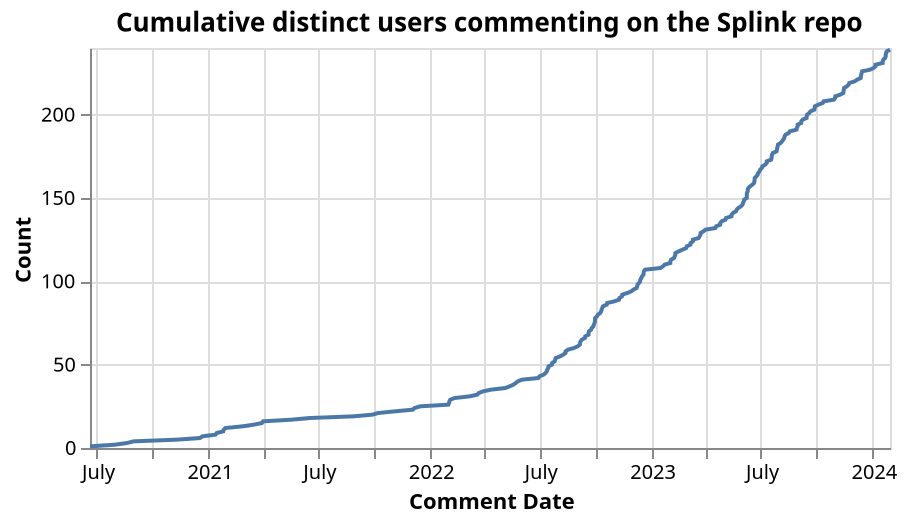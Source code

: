 {"config": {"view": {"continuousWidth": 400, "continuousHeight": 300}}, "data": {"name": "data-00f063603a7bb0ee894f0d940c3468e4"}, "mark": "line", "encoding": {"x": {"axis": {"title": "Comment Date"}, "field": "interaction_createdAt", "type": "temporal"}, "y": {"axis": {"title": "Count"}, "field": "cumulative_count", "type": "quantitative"}}, "height": 200, "title": "Cumulative distinct users commenting on the Splink repo", "transform": [{"window": [{"op": "count", "as": "cumulative_count"}], "sort": [{"field": "interaction_createdAt"}]}], "$schema": "https://vega.github.io/schema/vega-lite/v4.17.0.json", "datasets": {"data-00f063603a7bb0ee894f0d940c3468e4": [{"comment_author": "DevanandamS2013", "interaction_createdAt": "2020-12-17T20:48:59+00:00", "interaction_type": "discussions"}, {"comment_author": "KHumphre1", "interaction_createdAt": "2023-08-02T08:04:23+00:00", "interaction_type": "discussions"}, {"comment_author": "Mehul903", "interaction_createdAt": "2023-03-06T21:21:27+00:00", "interaction_type": "discussions"}, {"comment_author": "OlivierBinette", "interaction_createdAt": "2023-02-01T16:11:54+00:00", "interaction_type": "issues"}, {"comment_author": "TommyBerry", "interaction_createdAt": "2022-06-30T15:29:57+00:00", "interaction_type": "pullRequests"}, {"comment_author": "antongiac", "interaction_createdAt": "2023-09-05T10:50:08+00:00", "interaction_type": "issues"}, {"comment_author": "ashczq", "interaction_createdAt": "2022-12-09T06:58:44+00:00", "interaction_type": "issues"}, {"comment_author": "austinweisgrau", "interaction_createdAt": "2023-04-24T20:46:04+00:00", "interaction_type": "discussions"}, {"comment_author": "checkbook-org", "interaction_createdAt": "2023-01-22T23:28:25+00:00", "interaction_type": "issues"}, {"comment_author": "davidschrooten", "interaction_createdAt": "2023-03-21T19:31:14+00:00", "interaction_type": "pullRequests"}, {"comment_author": "gbala76", "interaction_createdAt": "2022-11-29T04:53:03+00:00", "interaction_type": "discussions"}, {"comment_author": "javidsch", "interaction_createdAt": "2021-01-25T04:35:11+00:00", "interaction_type": "issues"}, {"comment_author": "jfevrier10", "interaction_createdAt": "2023-07-26T19:05:10+00:00", "interaction_type": "discussions"}, {"comment_author": "jkginfinite", "interaction_createdAt": "2023-05-15T18:39:10+00:00", "interaction_type": "discussions"}, {"comment_author": "pkky22", "interaction_createdAt": "2023-05-21T21:20:31+00:00", "interaction_type": "discussions"}, {"comment_author": "pranavbhatnagar11", "interaction_createdAt": "2022-10-05T01:42:29+00:00", "interaction_type": "discussions"}, {"comment_author": "richard-a-lott", "interaction_createdAt": "2023-06-20T13:32:01+00:00", "interaction_type": "discussions"}, {"comment_author": "yedhu-artefact", "interaction_createdAt": "2022-03-29T20:27:16+00:00", "interaction_type": "discussions"}, {"comment_author": "1tuanh1", "interaction_createdAt": "2023-08-17T13:49:27+00:00", "interaction_type": "discussions"}, {"comment_author": "AnasAlzahrani", "interaction_createdAt": "2020-12-21T17:01:38+00:00", "interaction_type": "discussions"}, {"comment_author": "HongKSU", "interaction_createdAt": "2024-01-23T04:18:32+00:00", "interaction_type": "discussions"}, {"comment_author": "JakeJares", "interaction_createdAt": "2022-03-20T00:15:32+00:00", "interaction_type": "issues"}, {"comment_author": "KuldipN", "interaction_createdAt": "2022-10-10T11:12:34+00:00", "interaction_type": "issues"}, {"comment_author": "WillHoylesONS", "interaction_createdAt": "2024-01-02T15:21:55+00:00", "interaction_type": "issues"}, {"comment_author": "aflaxman", "interaction_createdAt": "2023-02-09T16:02:04+00:00", "interaction_type": "issues"}, {"comment_author": "alexdaustin", "interaction_createdAt": "2022-09-01T19:45:02+00:00", "interaction_type": "discussions"}, {"comment_author": "billster45", "interaction_createdAt": "2020-06-19T11:44:02+00:00", "interaction_type": "issues"}, {"comment_author": "espenfl", "interaction_createdAt": "2023-06-28T13:35:16+00:00", "interaction_type": "issues"}, {"comment_author": "ianiredan", "interaction_createdAt": "2023-06-20T17:10:19+00:00", "interaction_type": "discussions"}, {"comment_author": "konsbn", "interaction_createdAt": "2023-06-07T15:25:26+00:00", "interaction_type": "issues"}, {"comment_author": "mshearer0", "interaction_createdAt": "2022-11-13T16:13:15+00:00", "interaction_type": "discussions"}, {"comment_author": "msiemion", "interaction_createdAt": "2023-04-24T17:29:55+00:00", "interaction_type": "discussions"}, {"comment_author": "samtazzyman", "interaction_createdAt": "2020-07-30T16:38:06+00:00", "interaction_type": "issues"}, {"comment_author": "shy00n", "interaction_createdAt": "2021-03-29T23:44:08+00:00", "interaction_type": "issues"}, {"comment_author": "DGillamQ", "interaction_createdAt": "2022-06-01T22:01:04+00:00", "interaction_type": "discussions"}, {"comment_author": "Stongtong", "interaction_createdAt": "2022-10-13T09:18:05+00:00", "interaction_type": "issues"}, {"comment_author": "alicja-januszkiewicz", "interaction_createdAt": "2022-02-10T23:23:34+00:00", "interaction_type": "issues"}, {"comment_author": "anilkgudla", "interaction_createdAt": "2023-09-14T07:12:59+00:00", "interaction_type": "discussions"}, {"comment_author": "arobertsonithree", "interaction_createdAt": "2023-09-18T14:28:49+00:00", "interaction_type": "discussions"}, {"comment_author": "beedrumms", "interaction_createdAt": "2023-07-28T22:55:38+00:00", "interaction_type": "issues"}, {"comment_author": "cinnq346", "interaction_createdAt": "2023-12-14T17:17:57+00:00", "interaction_type": "issues"}, {"comment_author": "lenroc14", "interaction_createdAt": "2022-07-13T13:50:22+00:00", "interaction_type": "discussions"}, {"comment_author": "mickey-liu", "interaction_createdAt": "2023-06-16T18:14:46+00:00", "interaction_type": "issues"}, {"comment_author": "sluhn-harrisr", "interaction_createdAt": "2023-10-31T14:41:20+00:00", "interaction_type": "issues"}, {"comment_author": "tobymao", "interaction_createdAt": "2022-03-07T17:58:18+00:00", "interaction_type": "issues"}, {"comment_author": "wpfl-dbt", "interaction_createdAt": "2023-07-03T08:31:51+00:00", "interaction_type": "discussions"}, {"comment_author": "JonathanLaidler", "interaction_createdAt": "2022-12-19T11:25:45+00:00", "interaction_type": "pullRequests"}, {"comment_author": "Rebecasarai", "interaction_createdAt": "2021-11-04T10:12:33+00:00", "interaction_type": "issues"}, {"comment_author": "chloepugh", "interaction_createdAt": "2022-08-26T14:55:16+00:00", "interaction_type": "issues"}, {"comment_author": "drewshuping", "interaction_createdAt": "2022-09-30T14:51:54+00:00", "interaction_type": "issues"}, {"comment_author": "gidelpanta", "interaction_createdAt": "2024-01-17T17:14:56+00:00", "interaction_type": "discussions"}, {"comment_author": "kodeplex", "interaction_createdAt": "2023-05-28T22:22:44+00:00", "interaction_type": "discussions"}, {"comment_author": "krismanaya", "interaction_createdAt": "2021-01-12T08:04:19+00:00", "interaction_type": "issues"}, {"comment_author": "mspencer92", "interaction_createdAt": "2021-10-07T15:17:48+00:00", "interaction_type": "discussions"}, {"comment_author": "reygvasquez", "interaction_createdAt": "2022-12-19T05:22:37+00:00", "interaction_type": "discussions"}, {"comment_author": "sama-ds", "interaction_createdAt": "2023-06-01T09:11:14+00:00", "interaction_type": "pullRequests"}, {"comment_author": "skwskwskwskw", "interaction_createdAt": "2022-09-14T05:19:54+00:00", "interaction_type": "issues"}, {"comment_author": "spencertollefson", "interaction_createdAt": "2021-01-25T21:53:02+00:00", "interaction_type": "issues"}, {"comment_author": "sthamodh", "interaction_createdAt": "2024-01-17T16:46:23+00:00", "interaction_type": "discussions"}, {"comment_author": "MirandaLochner", "interaction_createdAt": "2022-07-15T14:34:46+00:00", "interaction_type": "discussions"}, {"comment_author": "RIdev-o9", "interaction_createdAt": "2022-10-12T06:09:20+00:00", "interaction_type": "discussions"}, {"comment_author": "RachelS-ONS", "interaction_createdAt": "2022-11-22T11:34:32+00:00", "interaction_type": "pullRequests"}, {"comment_author": "abhishek-ksolve", "interaction_createdAt": "2022-11-14T07:05:24+00:00", "interaction_type": "discussions"}, {"comment_author": "ali-beatty", "interaction_createdAt": "2023-12-12T18:11:09+00:00", "interaction_type": "discussions"}, {"comment_author": "cmstokoe", "interaction_createdAt": "2022-05-18T18:04:27+00:00", "interaction_type": "pullRequests"}, {"comment_author": "cswaney", "interaction_createdAt": "2023-09-07T17:31:02+00:00", "interaction_type": "issues"}, {"comment_author": "lmores", "interaction_createdAt": "2022-09-30T06:13:50+00:00", "interaction_type": "discussions"}, {"comment_author": "mbaak", "interaction_createdAt": "2023-10-10T20:59:21+00:00", "interaction_type": "discussions"}, {"comment_author": "mcm113", "interaction_createdAt": "2023-08-29T01:09:32+00:00", "interaction_type": "issues"}, {"comment_author": "yliu2018", "interaction_createdAt": "2021-02-25T20:12:51+00:00", "interaction_type": "issues"}, {"comment_author": "yukuansong", "interaction_createdAt": "2021-01-28T22:27:57+00:00", "interaction_type": "issues"}, {"comment_author": "zerodarkzone", "interaction_createdAt": "2023-03-23T12:16:23+00:00", "interaction_type": "issues"}, {"comment_author": "93Akkord", "interaction_createdAt": "2023-06-29T17:10:52+00:00", "interaction_type": "discussions"}, {"comment_author": "Freewilly3d", "interaction_createdAt": "2021-01-14T13:32:13+00:00", "interaction_type": "issues"}, {"comment_author": "JLMarin64", "interaction_createdAt": "2021-03-31T19:56:18+00:00", "interaction_type": "discussions"}, {"comment_author": "James-Osmond", "interaction_createdAt": "2022-09-27T16:19:28+00:00", "interaction_type": "pullRequests"}, {"comment_author": "Kri-Sha", "interaction_createdAt": "2022-05-26T01:08:03+00:00", "interaction_type": "issues"}, {"comment_author": "Mac-delValle", "interaction_createdAt": "2023-07-20T14:12:14+00:00", "interaction_type": "discussions"}, {"comment_author": "RRajdev", "interaction_createdAt": "2023-02-01T11:57:16+00:00", "interaction_type": "discussions"}, {"comment_author": "Sandy4321", "interaction_createdAt": "2022-12-11T22:50:20+00:00", "interaction_type": "issues"}, {"comment_author": "eden-chan", "interaction_createdAt": "2024-01-22T18:23:03+00:00", "interaction_type": "discussions"}, {"comment_author": "eric6204", "interaction_createdAt": "2024-01-05T20:08:50+00:00", "interaction_type": "discussions"}, {"comment_author": "henryf3", "interaction_createdAt": "2023-03-10T19:50:55+00:00", "interaction_type": "issues"}, {"comment_author": "jdesai-care", "interaction_createdAt": "2023-12-13T23:52:42+00:00", "interaction_type": "issues"}, {"comment_author": "kotoroshinoto", "interaction_createdAt": "2022-07-15T03:57:53+00:00", "interaction_type": "issues"}, {"comment_author": "leewilson-kmd", "interaction_createdAt": "2022-10-11T02:44:22+00:00", "interaction_type": "issues"}, {"comment_author": "mahakti", "interaction_createdAt": "2023-06-13T04:25:20+00:00", "interaction_type": "discussions"}, {"comment_author": "maruthiservian", "interaction_createdAt": "2023-11-15T01:02:48+00:00", "interaction_type": "discussions"}, {"comment_author": "mastratton3", "interaction_createdAt": "2023-05-13T14:34:00+00:00", "interaction_type": "pullRequests"}, {"comment_author": "medwar99", "interaction_createdAt": "2023-11-08T12:37:31+00:00", "interaction_type": "issues"}, {"comment_author": "thejoemar", "interaction_createdAt": "2021-12-15T23:24:57+00:00", "interaction_type": "discussions"}, {"comment_author": "w2o-hbrashear", "interaction_createdAt": "2024-01-22T18:51:54+00:00", "interaction_type": "issues"}, {"comment_author": "wilko77", "interaction_createdAt": "2023-03-23T06:53:41+00:00", "interaction_type": "issues"}, {"comment_author": "BCavani", "interaction_createdAt": "2023-06-19T14:27:43+00:00", "interaction_type": "discussions"}, {"comment_author": "DeanBek", "interaction_createdAt": "2023-04-27T01:58:31+00:00", "interaction_type": "discussions"}, {"comment_author": "MarianaBazely", "interaction_createdAt": "2022-07-21T08:57:52+00:00", "interaction_type": "issues"}, {"comment_author": "TinoSM", "interaction_createdAt": "2023-12-02T12:26:18+00:00", "interaction_type": "issues"}, {"comment_author": "aalexandersson", "interaction_createdAt": "2022-12-19T20:51:20+00:00", "interaction_type": "discussions"}, {"comment_author": "ajdinameris", "interaction_createdAt": "2022-09-19T15:26:29+00:00", "interaction_type": "discussions"}, {"comment_author": "alanakilleen", "interaction_createdAt": "2023-11-14T15:27:46+00:00", "interaction_type": "issues"}, {"comment_author": "andrewbovey", "interaction_createdAt": "2022-12-15T17:51:13+00:00", "interaction_type": "issues"}, {"comment_author": "ericmanning", "interaction_createdAt": "2021-12-03T23:19:21+00:00", "interaction_type": "issues"}, {"comment_author": "funkysandman", "interaction_createdAt": "2022-12-16T21:08:33+00:00", "interaction_type": "issues"}, {"comment_author": "geobetts", "interaction_createdAt": "2021-03-16T15:53:29+00:00", "interaction_type": "issues"}, {"comment_author": "hanslemm", "interaction_createdAt": "2023-04-16T18:35:44+00:00", "interaction_type": "pullRequests"}, {"comment_author": "hoffmanndam", "interaction_createdAt": "2023-06-23T06:45:54+00:00", "interaction_type": "issues"}, {"comment_author": "hrahim-moj", "interaction_createdAt": "2023-07-10T09:40:58+00:00", "interaction_type": "issues"}, {"comment_author": "illeamb", "interaction_createdAt": "2022-10-20T09:13:10+00:00", "interaction_type": "discussions"}, {"comment_author": "johnmarkpittman", "interaction_createdAt": "2022-12-07T20:42:38+00:00", "interaction_type": "discussions"}, {"comment_author": "katie-lamb", "interaction_createdAt": "2024-01-29T19:14:06+00:00", "interaction_type": "issues"}, {"comment_author": "keesbosch1996", "interaction_createdAt": "2023-05-03T08:34:18+00:00", "interaction_type": "discussions"}, {"comment_author": "krixon", "interaction_createdAt": "2023-12-06T16:31:13+00:00", "interaction_type": "issues"}, {"comment_author": "nyc-de", "interaction_createdAt": "2023-06-07T14:02:59+00:00", "interaction_type": "discussions"}, {"comment_author": "palmaresk8", "interaction_createdAt": "2022-09-06T12:29:16+00:00", "interaction_type": "issues"}, {"comment_author": "py67", "interaction_createdAt": "2023-05-20T16:51:35+00:00", "interaction_type": "discussions"}, {"comment_author": "zmbc", "interaction_createdAt": "2023-07-18T15:39:06+00:00", "interaction_type": "issues"}, {"comment_author": "DanielOX", "interaction_createdAt": "2024-01-21T17:36:30+00:00", "interaction_type": "pullRequests"}, {"comment_author": "JoshuaBWT", "interaction_createdAt": "2022-03-22T16:28:49+00:00", "interaction_type": "issues"}, {"comment_author": "KyleHaynes", "interaction_createdAt": "2023-12-13T07:59:02+00:00", "interaction_type": "issues"}, {"comment_author": "chris-park", "interaction_createdAt": "2022-07-27T14:02:08+00:00", "interaction_type": "issues"}, {"comment_author": "cvandenende", "interaction_createdAt": "2023-02-28T16:32:20+00:00", "interaction_type": "discussions"}, {"comment_author": "dcaseykc", "interaction_createdAt": "2023-12-27T22:48:28+00:00", "interaction_type": "discussions"}, {"comment_author": "hunsicke", "interaction_createdAt": "2023-08-08T11:45:45+00:00", "interaction_type": "discussions"}, {"comment_author": "itsajay1029", "interaction_createdAt": "2023-07-02T09:46:42+00:00", "interaction_type": "issues"}, {"comment_author": "jlb52", "interaction_createdAt": "2023-09-15T07:30:21+00:00", "interaction_type": "discussions"}, {"comment_author": "laurentS", "interaction_createdAt": "2023-08-10T16:19:36+00:00", "interaction_type": "discussions"}, {"comment_author": "nerskin", "interaction_createdAt": "2022-02-02T05:26:49+00:00", "interaction_type": "issues"}, {"comment_author": "pbhj", "interaction_createdAt": "2022-09-05T13:19:52+00:00", "interaction_type": "issues"}, {"comment_author": "philip-hunt-kani", "interaction_createdAt": "2022-07-21T15:16:11+00:00", "interaction_type": "issues"}, {"comment_author": "rajeshpai9", "interaction_createdAt": "2022-07-07T07:09:52+00:00", "interaction_type": "issues"}, {"comment_author": "rapidAmbakar", "interaction_createdAt": "2022-10-03T12:49:29+00:00", "interaction_type": "discussions"}, {"comment_author": "AntiAd-er", "interaction_createdAt": "2023-12-12T13:57:39+00:00", "interaction_type": "discussions"}, {"comment_author": "KalaniStanton", "interaction_createdAt": "2022-08-03T21:32:07+00:00", "interaction_type": "issues"}, {"comment_author": "KlatbahII", "interaction_createdAt": "2023-04-18T02:39:10+00:00", "interaction_type": "discussions"}, {"comment_author": "SRGAnalytics-MD", "interaction_createdAt": "2023-09-27T00:43:13+00:00", "interaction_type": "issues"}, {"comment_author": "aliwicks", "interaction_createdAt": "2022-02-01T12:32:05+00:00", "interaction_type": "issues"}, {"comment_author": "alphonsederus2", "interaction_createdAt": "2021-09-28T01:12:12+00:00", "interaction_type": "discussions"}, {"comment_author": "austinkat94", "interaction_createdAt": "2022-05-22T13:41:18+00:00", "interaction_type": "issues"}, {"comment_author": "gjstockham", "interaction_createdAt": "2023-02-21T14:03:40+00:00", "interaction_type": "issues"}, {"comment_author": "mausch", "interaction_createdAt": "2023-05-04T11:18:25+00:00", "interaction_type": "issues"}, {"comment_author": "mmagoffin-sd", "interaction_createdAt": "2022-09-13T16:23:41+00:00", "interaction_type": "discussions"}, {"comment_author": "mmarinm", "interaction_createdAt": "2022-04-11T17:45:26+00:00", "interaction_type": "issues"}, {"comment_author": "rubensmau", "interaction_createdAt": "2020-11-09T12:15:50+00:00", "interaction_type": "issues"}, {"comment_author": "slobo", "interaction_createdAt": "2021-06-16T18:28:24+00:00", "interaction_type": "pullRequests"}, {"comment_author": "vpascamoj", "interaction_createdAt": "2023-03-06T15:39:27+00:00", "interaction_type": "issues"}, {"comment_author": "zzandi", "interaction_createdAt": "2022-09-28T11:31:58+00:00", "interaction_type": "issues"}, {"comment_author": "boldorider4", "interaction_createdAt": "2024-01-05T22:26:39+00:00", "interaction_type": "discussions"}, {"comment_author": "dpkode", "interaction_createdAt": "2023-06-07T19:50:47+00:00", "interaction_type": "discussions"}, {"comment_author": "ivsanro1", "interaction_createdAt": "2022-05-12T14:26:19+00:00", "interaction_type": "issues"}, {"comment_author": "lucazav", "interaction_createdAt": "2023-06-25T14:46:01+00:00", "interaction_type": "issues"}, {"comment_author": "pranav2902", "interaction_createdAt": "2023-09-27T19:49:04+00:00", "interaction_type": "discussions"}, {"comment_author": "HistoryBeginsAtSumer", "interaction_createdAt": "2023-08-06T16:41:35+00:00", "interaction_type": "discussions"}, {"comment_author": "Mahaktirole", "interaction_createdAt": "2023-08-30T10:09:35+00:00", "interaction_type": "discussions"}, {"comment_author": "Thomas-Hirsch", "interaction_createdAt": "2022-08-12T15:56:13+00:00", "interaction_type": "pullRequests"}, {"comment_author": "aliceoleary0", "interaction_createdAt": "2023-03-31T11:09:10+00:00", "interaction_type": "pullRequests"}, {"comment_author": "jmacak-at-dl", "interaction_createdAt": "2023-07-10T13:04:19+00:00", "interaction_type": "discussions"}, {"comment_author": "kylebutts", "interaction_createdAt": "2022-12-08T20:30:03+00:00", "interaction_type": "issues"}, {"comment_author": "lightningdave", "interaction_createdAt": "2023-02-27T15:56:54+00:00", "interaction_type": "discussions"}, {"comment_author": "matthewfeldman", "interaction_createdAt": "2023-02-08T18:54:33+00:00", "interaction_type": "issues"}, {"comment_author": "monocongo", "interaction_createdAt": "2020-08-30T13:33:01+00:00", "interaction_type": "issues"}, {"comment_author": "msp297", "interaction_createdAt": "2023-10-29T11:02:18+00:00", "interaction_type": "issues"}, {"comment_author": "robocon20x", "interaction_createdAt": "2023-07-27T09:55:22+00:00", "interaction_type": "discussions"}, {"comment_author": "roshnaramesh", "interaction_createdAt": "2023-05-24T15:53:35+00:00", "interaction_type": "discussions"}, {"comment_author": "ymerouani", "interaction_createdAt": "2023-06-02T16:34:20+00:00", "interaction_type": "issues"}, {"comment_author": "BartBaddeley", "interaction_createdAt": "2023-07-18T14:48:53+00:00", "interaction_type": "issues"}, {"comment_author": "Himanshusajwan001", "interaction_createdAt": "2023-08-30T12:11:07+00:00", "interaction_type": "issues"}, {"comment_author": "abalfazl9776", "interaction_createdAt": "2023-06-03T06:17:49+00:00", "interaction_type": "issues"}, {"comment_author": "ardila1108", "interaction_createdAt": "2023-08-15T20:12:49+00:00", "interaction_type": "pullRequests"}, {"comment_author": "ashwardsimpson", "interaction_createdAt": "2023-07-28T13:16:29+00:00", "interaction_type": "discussions"}, {"comment_author": "aymonwuolanne", "interaction_createdAt": "2023-06-26T07:00:51+00:00", "interaction_type": "issues"}, {"comment_author": "beviah", "interaction_createdAt": "2022-09-23T21:46:33+00:00", "interaction_type": "issues"}, {"comment_author": "finalgrrrl", "interaction_createdAt": "2023-11-13T21:35:19+00:00", "interaction_type": "issues"}, {"comment_author": "firmai", "interaction_createdAt": "2022-11-08T22:47:08+00:00", "interaction_type": "issues"}, {"comment_author": "fritze512", "interaction_createdAt": "2022-09-20T07:22:38+00:00", "interaction_type": "discussions"}, {"comment_author": "ian-manaog", "interaction_createdAt": "2022-05-05T07:37:03+00:00", "interaction_type": "issues"}, {"comment_author": "juracyjr", "interaction_createdAt": "2022-07-25T22:06:12+00:00", "interaction_type": "discussions"}, {"comment_author": "markalefebvre", "interaction_createdAt": "2021-08-27T20:42:02+00:00", "interaction_type": "discussions"}, {"comment_author": "matthewf-lyft", "interaction_createdAt": "2023-02-09T22:08:33+00:00", "interaction_type": "discussions"}, {"comment_author": "pawamoy", "interaction_createdAt": "2023-11-19T12:58:36+00:00", "interaction_type": "issues"}, {"comment_author": "prabh-singh123", "interaction_createdAt": "2022-06-28T20:36:50+00:00", "interaction_type": "discussions"}, {"comment_author": "reyvasquez-vh", "interaction_createdAt": "2023-02-02T17:42:56+00:00", "interaction_type": "discussions"}, {"comment_author": "sirox84", "interaction_createdAt": "2023-11-23T14:56:50+00:00", "interaction_type": "discussions"}, {"comment_author": "tanvikes", "interaction_createdAt": "2023-07-19T06:33:14+00:00", "interaction_type": "discussions"}, {"comment_author": "yangg1224", "interaction_createdAt": "2024-01-18T16:04:21+00:00", "interaction_type": "discussions"}, {"comment_author": "ABJ66", "interaction_createdAt": "2023-11-22T14:22:58+00:00", "interaction_type": "discussions"}, {"comment_author": "AJAYRapidops", "interaction_createdAt": "2022-09-30T07:23:30+00:00", "interaction_type": "issues"}, {"comment_author": "GodNooNoo", "interaction_createdAt": "2024-01-24T13:50:21+00:00", "interaction_type": "issues"}, {"comment_author": "IvanVakhatov", "interaction_createdAt": "2022-12-13T16:54:55+00:00", "interaction_type": "discussions"}, {"comment_author": "JustinWinthers", "interaction_createdAt": "2022-12-21T19:59:12+00:00", "interaction_type": "discussions"}, {"comment_author": "Khallil", "interaction_createdAt": "2021-05-18T09:54:59+00:00", "interaction_type": "discussions"}, {"comment_author": "MrStrannix", "interaction_createdAt": "2022-12-02T11:06:22+00:00", "interaction_type": "discussions"}, {"comment_author": "SarloAkrobata", "interaction_createdAt": "2023-10-12T10:48:04+00:00", "interaction_type": "discussions"}, {"comment_author": "Stephaniav1901", "interaction_createdAt": "2023-08-08T19:36:08+00:00", "interaction_type": "discussions"}, {"comment_author": "VaishnaviDhulipalla2902", "interaction_createdAt": "2023-03-20T06:09:50+00:00", "interaction_type": "discussions"}, {"comment_author": "ZhimingMei", "interaction_createdAt": "2023-06-20T02:29:01+00:00", "interaction_type": "issues"}, {"comment_author": "adelinor", "interaction_createdAt": "2023-02-07T13:00:12+00:00", "interaction_type": "discussions"}, {"comment_author": "arunism", "interaction_createdAt": "2023-01-16T09:17:22+00:00", "interaction_type": "issues"}, {"comment_author": "cpnepo", "interaction_createdAt": "2022-09-05T07:18:48+00:00", "interaction_type": "discussions"}, {"comment_author": "dshopin", "interaction_createdAt": "2022-08-12T18:22:39+00:00", "interaction_type": "discussions"}, {"comment_author": "fbilhaut", "interaction_createdAt": "2023-10-03T11:21:21+00:00", "interaction_type": "discussions"}, {"comment_author": "jacksonburke5252", "interaction_createdAt": "2023-09-05T07:33:30+00:00", "interaction_type": "discussions"}, {"comment_author": "mashby1966", "interaction_createdAt": "2023-10-31T09:09:08+00:00", "interaction_type": "discussions"}, {"comment_author": "robertusvincent", "interaction_createdAt": "2023-09-20T18:31:42+00:00", "interaction_type": "issues"}, {"comment_author": "trduc79", "interaction_createdAt": "2023-08-28T13:46:09+00:00", "interaction_type": "discussions"}, {"comment_author": "zaneselvans", "interaction_createdAt": "2022-12-14T00:23:28+00:00", "interaction_type": "issues"}, {"comment_author": "zhyzhkea", "interaction_createdAt": "2023-06-10T03:36:23+00:00", "interaction_type": "discussions"}, {"comment_author": "AdamFinny", "interaction_createdAt": "2022-02-03T15:34:59+00:00", "interaction_type": "issues"}, {"comment_author": "aashhishh", "interaction_createdAt": "2022-09-08T13:39:59+00:00", "interaction_type": "discussions"}, {"comment_author": "abhi12bh", "interaction_createdAt": "2023-09-27T15:58:48+00:00", "interaction_type": "discussions"}, {"comment_author": "afua-moj", "interaction_createdAt": "2023-02-15T10:40:57+00:00", "interaction_type": "issues"}, {"comment_author": "akraemer007", "interaction_createdAt": "2022-10-19T15:27:59+00:00", "interaction_type": "discussions"}, {"comment_author": "alexwoolford", "interaction_createdAt": "2023-03-28T03:35:18+00:00", "interaction_type": "discussions"}, {"comment_author": "arnaudsj", "interaction_createdAt": "2023-07-07T22:22:26+00:00", "interaction_type": "issues"}, {"comment_author": "drorspei", "interaction_createdAt": "2022-01-31T08:46:23+00:00", "interaction_type": "issues"}, {"comment_author": "lucasmalherbe", "interaction_createdAt": "2021-12-06T14:43:00+00:00", "interaction_type": "issues"}, {"comment_author": "msiemionCalistapw", "interaction_createdAt": "2022-08-08T17:50:12+00:00", "interaction_type": "discussions"}, {"comment_author": "rlshuhart", "interaction_createdAt": "2022-09-29T12:44:39+00:00", "interaction_type": "discussions"}, {"comment_author": "NathanHGayle", "interaction_createdAt": "2023-05-13T07:52:31+00:00", "interaction_type": "discussions"}, {"comment_author": "NickCrews", "interaction_createdAt": "2022-09-24T20:25:13+00:00", "interaction_type": "issues"}, {"comment_author": "bingbong-sempai", "interaction_createdAt": "2023-06-09T01:45:02+00:00", "interaction_type": "issues"}, {"comment_author": "brady-shaffer", "interaction_createdAt": "2023-03-10T22:28:28+00:00", "interaction_type": "issues"}, {"comment_author": "dependabot", "interaction_createdAt": "2022-07-12T18:43:50+00:00", "interaction_type": "pullRequests"}, {"comment_author": "jacob-shoemaker", "interaction_createdAt": "2023-07-17T19:59:16+00:00", "interaction_type": "discussions"}, {"comment_author": "maxmayer1", "interaction_createdAt": "2023-08-04T16:13:09+00:00", "interaction_type": "discussions"}, {"comment_author": "monicatao", "interaction_createdAt": "2020-08-19T13:57:57+00:00", "interaction_type": "issues"}, {"comment_author": "mxkus", "interaction_createdAt": "2023-06-09T06:47:58+00:00", "interaction_type": "discussions"}, {"comment_author": "robertoelarte", "interaction_createdAt": "2022-07-26T14:10:27+00:00", "interaction_type": "discussions"}, {"comment_author": "staropram", "interaction_createdAt": "2023-06-07T14:03:40+00:00", "interaction_type": "discussions"}, {"comment_author": "sugatoray", "interaction_createdAt": "2022-10-08T21:21:56+00:00", "interaction_type": "pullRequests"}, {"comment_author": "yz0000", "interaction_createdAt": "2023-11-14T03:59:33+00:00", "interaction_type": "issues"}, {"comment_author": "204-bhanuteja", "interaction_createdAt": "2023-09-14T05:06:27+00:00", "interaction_type": "issues"}, {"comment_author": "DOH-REP1303", "interaction_createdAt": "2023-07-27T17:23:15+00:00", "interaction_type": "discussions"}, {"comment_author": "Mahora65", "interaction_createdAt": "2023-05-31T13:47:40+00:00", "interaction_type": "discussions"}, {"comment_author": "aaronamelgar", "interaction_createdAt": "2022-11-01T05:36:34+00:00", "interaction_type": "discussions"}, {"comment_author": "ahsantfw", "interaction_createdAt": "2022-09-19T15:29:14+00:00", "interaction_type": "discussions"}, {"comment_author": "amgfernandes", "interaction_createdAt": "2023-01-20T08:26:19+00:00", "interaction_type": "discussions"}, {"comment_author": "rjbks", "interaction_createdAt": "2022-07-10T20:29:53+00:00", "interaction_type": "issues"}, {"comment_author": "rjc89", "interaction_createdAt": "2022-08-16T17:37:01+00:00", "interaction_type": "pullRequests"}, {"comment_author": "robertwhiffin", "interaction_createdAt": "2022-11-09T14:34:37+00:00", "interaction_type": "pullRequests"}]}}